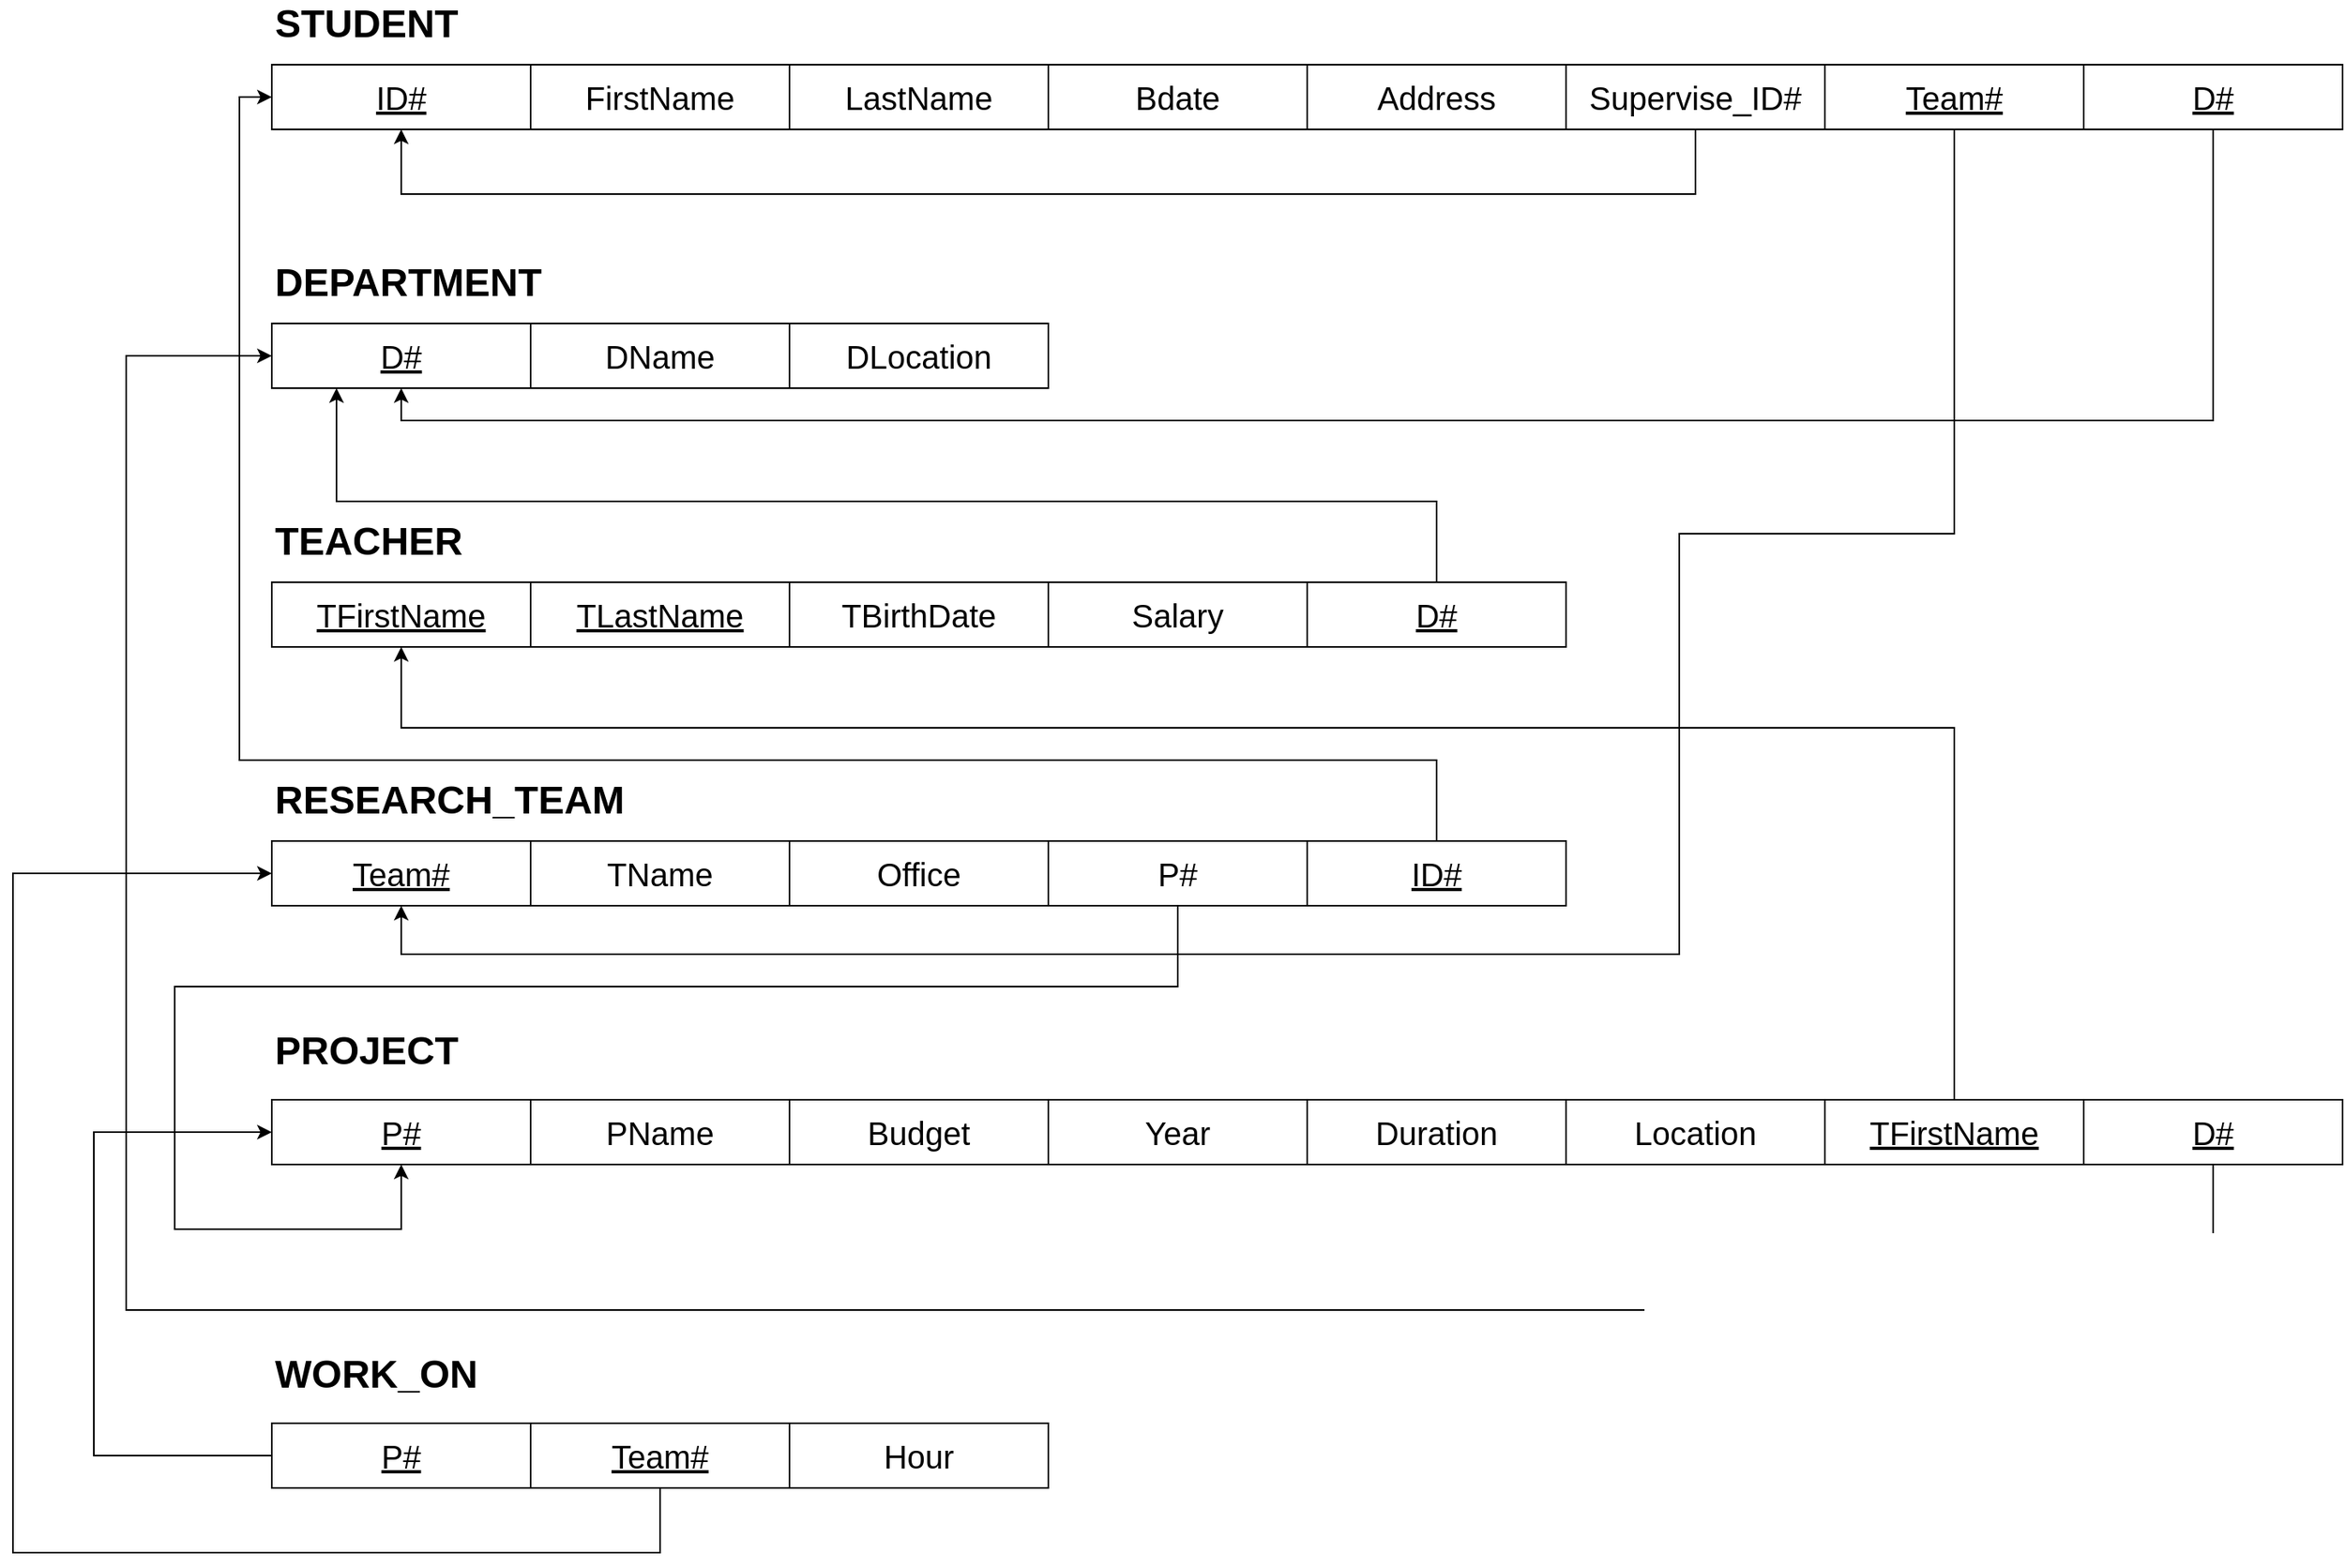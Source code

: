 <mxfile version="15.7.3" type="github">
  <diagram id="fQviqFimn5sGD6Oz_8Dg" name="Page-1">
    <mxGraphModel dx="2926" dy="1158" grid="1" gridSize="10" guides="1" tooltips="1" connect="1" arrows="1" fold="1" page="1" pageScale="1" pageWidth="850" pageHeight="1100" math="0" shadow="0">
      <root>
        <mxCell id="0" />
        <mxCell id="1" parent="0" />
        <mxCell id="cYZ-N6t3c_TJ4En2i5QX-172" value="&lt;font style=&quot;font-size: 20px&quot;&gt;&lt;u&gt;ID#&lt;/u&gt;&lt;/font&gt;" style="rounded=0;whiteSpace=wrap;html=1;" vertex="1" parent="1">
          <mxGeometry x="120" y="80" width="160" height="40" as="geometry" />
        </mxCell>
        <mxCell id="cYZ-N6t3c_TJ4En2i5QX-184" value="&lt;font size=&quot;1&quot;&gt;&lt;b style=&quot;font-size: 24px&quot;&gt;STUDENT&lt;/b&gt;&lt;/font&gt;" style="text;html=1;align=left;verticalAlign=middle;resizable=0;points=[];autosize=1;strokeColor=none;fillColor=none;" vertex="1" parent="1">
          <mxGeometry x="120" y="40" width="130" height="30" as="geometry" />
        </mxCell>
        <mxCell id="cYZ-N6t3c_TJ4En2i5QX-185" value="&lt;span style=&quot;font-size: 24px&quot;&gt;&lt;b&gt;DEPARTMENT&lt;/b&gt;&lt;/span&gt;" style="text;html=1;align=left;verticalAlign=middle;resizable=0;points=[];autosize=1;strokeColor=none;fillColor=none;" vertex="1" parent="1">
          <mxGeometry x="120" y="205" width="180" height="20" as="geometry" />
        </mxCell>
        <mxCell id="cYZ-N6t3c_TJ4En2i5QX-198" value="&lt;span style=&quot;font-size: 24px&quot;&gt;&lt;b&gt;TEACHER&lt;/b&gt;&lt;/span&gt;" style="text;html=1;align=left;verticalAlign=middle;resizable=0;points=[];autosize=1;strokeColor=none;fillColor=none;" vertex="1" parent="1">
          <mxGeometry x="120" y="365" width="130" height="20" as="geometry" />
        </mxCell>
        <mxCell id="cYZ-N6t3c_TJ4En2i5QX-199" value="&lt;span style=&quot;font-size: 24px&quot;&gt;&lt;b&gt;RESEARCH_TEAM&lt;/b&gt;&lt;/span&gt;" style="text;html=1;align=left;verticalAlign=middle;resizable=0;points=[];autosize=1;strokeColor=none;fillColor=none;" vertex="1" parent="1">
          <mxGeometry x="120" y="525" width="230" height="20" as="geometry" />
        </mxCell>
        <mxCell id="cYZ-N6t3c_TJ4En2i5QX-206" value="&lt;span style=&quot;font-size: 24px&quot;&gt;&lt;b&gt;PROJECT&lt;/b&gt;&lt;/span&gt;" style="text;html=1;align=left;verticalAlign=middle;resizable=0;points=[];autosize=1;strokeColor=none;fillColor=none;" vertex="1" parent="1">
          <mxGeometry x="120" y="680" width="130" height="20" as="geometry" />
        </mxCell>
        <mxCell id="cYZ-N6t3c_TJ4En2i5QX-209" value="&lt;font style=&quot;font-size: 20px&quot;&gt;FirstName&lt;/font&gt;" style="rounded=0;whiteSpace=wrap;html=1;" vertex="1" parent="1">
          <mxGeometry x="280" y="80" width="160" height="40" as="geometry" />
        </mxCell>
        <mxCell id="cYZ-N6t3c_TJ4En2i5QX-210" value="&lt;font style=&quot;font-size: 20px&quot;&gt;LastName&lt;/font&gt;" style="rounded=0;whiteSpace=wrap;html=1;" vertex="1" parent="1">
          <mxGeometry x="440" y="80" width="160" height="40" as="geometry" />
        </mxCell>
        <mxCell id="cYZ-N6t3c_TJ4En2i5QX-211" value="&lt;font style=&quot;font-size: 20px&quot;&gt;Bdate&lt;/font&gt;" style="rounded=0;whiteSpace=wrap;html=1;" vertex="1" parent="1">
          <mxGeometry x="600" y="80" width="160" height="40" as="geometry" />
        </mxCell>
        <mxCell id="cYZ-N6t3c_TJ4En2i5QX-212" value="&lt;font style=&quot;font-size: 20px&quot;&gt;Address&lt;/font&gt;" style="rounded=0;whiteSpace=wrap;html=1;" vertex="1" parent="1">
          <mxGeometry x="760" y="80" width="160" height="40" as="geometry" />
        </mxCell>
        <mxCell id="cYZ-N6t3c_TJ4En2i5QX-213" value="&lt;font style=&quot;font-size: 20px&quot;&gt;&lt;u&gt;D#&lt;/u&gt;&lt;/font&gt;" style="rounded=0;whiteSpace=wrap;html=1;" vertex="1" parent="1">
          <mxGeometry x="120" y="240" width="160" height="40" as="geometry" />
        </mxCell>
        <mxCell id="cYZ-N6t3c_TJ4En2i5QX-214" value="&lt;span style=&quot;font-size: 20px&quot;&gt;DName&lt;/span&gt;" style="rounded=0;whiteSpace=wrap;html=1;" vertex="1" parent="1">
          <mxGeometry x="280" y="240" width="160" height="40" as="geometry" />
        </mxCell>
        <mxCell id="cYZ-N6t3c_TJ4En2i5QX-215" value="&lt;font style=&quot;font-size: 20px&quot;&gt;DLocation&lt;/font&gt;" style="rounded=0;whiteSpace=wrap;html=1;" vertex="1" parent="1">
          <mxGeometry x="440" y="240" width="160" height="40" as="geometry" />
        </mxCell>
        <mxCell id="cYZ-N6t3c_TJ4En2i5QX-218" value="&lt;font style=&quot;font-size: 20px&quot;&gt;&lt;u&gt;TFirstName&lt;/u&gt;&lt;/font&gt;" style="rounded=0;whiteSpace=wrap;html=1;" vertex="1" parent="1">
          <mxGeometry x="120" y="400" width="160" height="40" as="geometry" />
        </mxCell>
        <mxCell id="cYZ-N6t3c_TJ4En2i5QX-219" value="&lt;u style=&quot;font-size: 20px&quot;&gt;TLastName&lt;/u&gt;" style="rounded=0;whiteSpace=wrap;html=1;" vertex="1" parent="1">
          <mxGeometry x="280" y="400" width="160" height="40" as="geometry" />
        </mxCell>
        <mxCell id="cYZ-N6t3c_TJ4En2i5QX-220" value="&lt;font style=&quot;font-size: 20px&quot;&gt;TBirthDate&lt;/font&gt;" style="rounded=0;whiteSpace=wrap;html=1;" vertex="1" parent="1">
          <mxGeometry x="440" y="400" width="160" height="40" as="geometry" />
        </mxCell>
        <mxCell id="cYZ-N6t3c_TJ4En2i5QX-221" value="&lt;font style=&quot;font-size: 20px&quot;&gt;Salary&lt;/font&gt;" style="rounded=0;whiteSpace=wrap;html=1;" vertex="1" parent="1">
          <mxGeometry x="600" y="400" width="160" height="40" as="geometry" />
        </mxCell>
        <mxCell id="cYZ-N6t3c_TJ4En2i5QX-223" value="&lt;font style=&quot;font-size: 20px&quot;&gt;&lt;u&gt;Team#&lt;/u&gt;&lt;/font&gt;" style="rounded=0;whiteSpace=wrap;html=1;" vertex="1" parent="1">
          <mxGeometry x="120" y="560" width="160" height="40" as="geometry" />
        </mxCell>
        <mxCell id="cYZ-N6t3c_TJ4En2i5QX-224" value="&lt;font style=&quot;font-size: 20px&quot;&gt;TName&lt;/font&gt;" style="rounded=0;whiteSpace=wrap;html=1;" vertex="1" parent="1">
          <mxGeometry x="280" y="560" width="160" height="40" as="geometry" />
        </mxCell>
        <mxCell id="cYZ-N6t3c_TJ4En2i5QX-225" value="&lt;font style=&quot;font-size: 20px&quot;&gt;Office&lt;/font&gt;" style="rounded=0;whiteSpace=wrap;html=1;" vertex="1" parent="1">
          <mxGeometry x="440" y="560" width="160" height="40" as="geometry" />
        </mxCell>
        <mxCell id="cYZ-N6t3c_TJ4En2i5QX-241" style="edgeStyle=orthogonalEdgeStyle;rounded=0;orthogonalLoop=1;jettySize=auto;html=1;fontSize=20;endArrow=classic;endFill=1;" edge="1" parent="1" source="cYZ-N6t3c_TJ4En2i5QX-226" target="cYZ-N6t3c_TJ4En2i5QX-228">
          <mxGeometry relative="1" as="geometry">
            <Array as="points">
              <mxPoint x="680" y="650" />
              <mxPoint x="60" y="650" />
              <mxPoint x="60" y="800" />
              <mxPoint x="200" y="800" />
            </Array>
          </mxGeometry>
        </mxCell>
        <mxCell id="cYZ-N6t3c_TJ4En2i5QX-226" value="&lt;font style=&quot;font-size: 20px&quot;&gt;P#&lt;/font&gt;" style="rounded=0;whiteSpace=wrap;html=1;" vertex="1" parent="1">
          <mxGeometry x="600" y="560" width="160" height="40" as="geometry" />
        </mxCell>
        <mxCell id="cYZ-N6t3c_TJ4En2i5QX-228" value="&lt;font style=&quot;font-size: 20px&quot;&gt;&lt;u&gt;P#&lt;/u&gt;&lt;/font&gt;" style="rounded=0;whiteSpace=wrap;html=1;" vertex="1" parent="1">
          <mxGeometry x="120" y="720" width="160" height="40" as="geometry" />
        </mxCell>
        <mxCell id="cYZ-N6t3c_TJ4En2i5QX-229" value="&lt;font style=&quot;font-size: 20px&quot;&gt;PName&lt;/font&gt;" style="rounded=0;whiteSpace=wrap;html=1;" vertex="1" parent="1">
          <mxGeometry x="280" y="720" width="160" height="40" as="geometry" />
        </mxCell>
        <mxCell id="cYZ-N6t3c_TJ4En2i5QX-230" value="&lt;font style=&quot;font-size: 20px&quot;&gt;Budget&lt;/font&gt;" style="rounded=0;whiteSpace=wrap;html=1;" vertex="1" parent="1">
          <mxGeometry x="440" y="720" width="160" height="40" as="geometry" />
        </mxCell>
        <mxCell id="cYZ-N6t3c_TJ4En2i5QX-231" value="&lt;font style=&quot;font-size: 20px&quot;&gt;Year&lt;/font&gt;" style="rounded=0;whiteSpace=wrap;html=1;" vertex="1" parent="1">
          <mxGeometry x="600" y="720" width="160" height="40" as="geometry" />
        </mxCell>
        <mxCell id="cYZ-N6t3c_TJ4En2i5QX-232" value="&lt;span style=&quot;font-size: 20px&quot;&gt;Duration&lt;/span&gt;" style="rounded=0;whiteSpace=wrap;html=1;" vertex="1" parent="1">
          <mxGeometry x="760" y="720" width="160" height="40" as="geometry" />
        </mxCell>
        <mxCell id="cYZ-N6t3c_TJ4En2i5QX-234" value="&lt;span style=&quot;font-size: 20px&quot;&gt;Location&lt;/span&gt;" style="rounded=0;whiteSpace=wrap;html=1;" vertex="1" parent="1">
          <mxGeometry x="920" y="720" width="160" height="40" as="geometry" />
        </mxCell>
        <mxCell id="cYZ-N6t3c_TJ4En2i5QX-236" style="edgeStyle=orthogonalEdgeStyle;rounded=0;orthogonalLoop=1;jettySize=auto;html=1;entryX=0.5;entryY=1;entryDx=0;entryDy=0;fontSize=20;endArrow=classic;endFill=1;" edge="1" parent="1" source="cYZ-N6t3c_TJ4En2i5QX-235" target="cYZ-N6t3c_TJ4En2i5QX-172">
          <mxGeometry relative="1" as="geometry">
            <Array as="points">
              <mxPoint x="1000" y="160" />
              <mxPoint x="200" y="160" />
            </Array>
          </mxGeometry>
        </mxCell>
        <mxCell id="cYZ-N6t3c_TJ4En2i5QX-235" value="&lt;span style=&quot;font-size: 20px&quot;&gt;Supervise_ID#&lt;/span&gt;" style="rounded=0;whiteSpace=wrap;html=1;" vertex="1" parent="1">
          <mxGeometry x="920" y="80" width="160" height="40" as="geometry" />
        </mxCell>
        <mxCell id="cYZ-N6t3c_TJ4En2i5QX-253" style="edgeStyle=orthogonalEdgeStyle;rounded=0;orthogonalLoop=1;jettySize=auto;html=1;entryX=0.5;entryY=1;entryDx=0;entryDy=0;fontSize=20;endArrow=classic;endFill=1;" edge="1" parent="1" source="cYZ-N6t3c_TJ4En2i5QX-237" target="cYZ-N6t3c_TJ4En2i5QX-223">
          <mxGeometry relative="1" as="geometry">
            <Array as="points">
              <mxPoint x="1160" y="370" />
              <mxPoint x="990" y="370" />
              <mxPoint x="990" y="630" />
              <mxPoint x="200" y="630" />
            </Array>
          </mxGeometry>
        </mxCell>
        <mxCell id="cYZ-N6t3c_TJ4En2i5QX-237" value="&lt;span style=&quot;font-size: 20px&quot;&gt;&lt;u&gt;Team#&lt;/u&gt;&lt;/span&gt;" style="rounded=0;whiteSpace=wrap;html=1;" vertex="1" parent="1">
          <mxGeometry x="1080" y="80" width="160" height="40" as="geometry" />
        </mxCell>
        <mxCell id="cYZ-N6t3c_TJ4En2i5QX-243" style="edgeStyle=orthogonalEdgeStyle;rounded=0;orthogonalLoop=1;jettySize=auto;html=1;entryX=0;entryY=0.5;entryDx=0;entryDy=0;fontSize=20;endArrow=classic;endFill=1;" edge="1" parent="1" source="cYZ-N6t3c_TJ4En2i5QX-242" target="cYZ-N6t3c_TJ4En2i5QX-172">
          <mxGeometry relative="1" as="geometry">
            <Array as="points">
              <mxPoint x="840" y="510" />
              <mxPoint x="100" y="510" />
              <mxPoint x="100" y="100" />
            </Array>
          </mxGeometry>
        </mxCell>
        <mxCell id="cYZ-N6t3c_TJ4En2i5QX-242" value="&lt;font style=&quot;font-size: 20px&quot;&gt;&lt;u&gt;ID#&lt;/u&gt;&lt;/font&gt;" style="rounded=0;whiteSpace=wrap;html=1;" vertex="1" parent="1">
          <mxGeometry x="760" y="560" width="160" height="40" as="geometry" />
        </mxCell>
        <mxCell id="cYZ-N6t3c_TJ4En2i5QX-245" style="edgeStyle=orthogonalEdgeStyle;rounded=0;orthogonalLoop=1;jettySize=auto;html=1;entryX=0.5;entryY=1;entryDx=0;entryDy=0;fontSize=20;endArrow=classic;endFill=1;" edge="1" parent="1" source="cYZ-N6t3c_TJ4En2i5QX-244" target="cYZ-N6t3c_TJ4En2i5QX-213">
          <mxGeometry relative="1" as="geometry">
            <Array as="points">
              <mxPoint x="1320" y="300" />
              <mxPoint x="200" y="300" />
            </Array>
          </mxGeometry>
        </mxCell>
        <mxCell id="cYZ-N6t3c_TJ4En2i5QX-244" value="&lt;font style=&quot;font-size: 20px&quot;&gt;&lt;u&gt;D#&lt;/u&gt;&lt;/font&gt;" style="rounded=0;whiteSpace=wrap;html=1;" vertex="1" parent="1">
          <mxGeometry x="1240" y="80" width="160" height="40" as="geometry" />
        </mxCell>
        <mxCell id="cYZ-N6t3c_TJ4En2i5QX-247" style="edgeStyle=orthogonalEdgeStyle;rounded=0;orthogonalLoop=1;jettySize=auto;html=1;entryX=0.25;entryY=1;entryDx=0;entryDy=0;fontSize=20;endArrow=classic;endFill=1;" edge="1" parent="1" source="cYZ-N6t3c_TJ4En2i5QX-246" target="cYZ-N6t3c_TJ4En2i5QX-213">
          <mxGeometry relative="1" as="geometry">
            <Array as="points">
              <mxPoint x="840" y="350" />
              <mxPoint x="160" y="350" />
            </Array>
          </mxGeometry>
        </mxCell>
        <mxCell id="cYZ-N6t3c_TJ4En2i5QX-246" value="&lt;font style=&quot;font-size: 20px&quot;&gt;&lt;u&gt;D#&lt;/u&gt;&lt;/font&gt;" style="rounded=0;whiteSpace=wrap;html=1;" vertex="1" parent="1">
          <mxGeometry x="760" y="400" width="160" height="40" as="geometry" />
        </mxCell>
        <mxCell id="cYZ-N6t3c_TJ4En2i5QX-250" style="edgeStyle=orthogonalEdgeStyle;rounded=0;orthogonalLoop=1;jettySize=auto;html=1;entryX=0.5;entryY=1;entryDx=0;entryDy=0;fontSize=20;endArrow=classic;endFill=1;" edge="1" parent="1" source="cYZ-N6t3c_TJ4En2i5QX-248" target="cYZ-N6t3c_TJ4En2i5QX-218">
          <mxGeometry relative="1" as="geometry">
            <Array as="points">
              <mxPoint x="1160" y="490" />
              <mxPoint x="200" y="490" />
            </Array>
          </mxGeometry>
        </mxCell>
        <mxCell id="cYZ-N6t3c_TJ4En2i5QX-248" value="&lt;font style=&quot;font-size: 20px&quot;&gt;&lt;u&gt;TFirstName&lt;/u&gt;&lt;/font&gt;" style="rounded=0;whiteSpace=wrap;html=1;" vertex="1" parent="1">
          <mxGeometry x="1080" y="720" width="160" height="40" as="geometry" />
        </mxCell>
        <mxCell id="cYZ-N6t3c_TJ4En2i5QX-252" style="edgeStyle=orthogonalEdgeStyle;rounded=0;orthogonalLoop=1;jettySize=auto;html=1;entryX=0;entryY=0.5;entryDx=0;entryDy=0;fontSize=20;endArrow=classic;endFill=1;" edge="1" parent="1" source="cYZ-N6t3c_TJ4En2i5QX-251" target="cYZ-N6t3c_TJ4En2i5QX-213">
          <mxGeometry relative="1" as="geometry">
            <Array as="points">
              <mxPoint x="1320" y="850" />
              <mxPoint x="30" y="850" />
              <mxPoint x="30" y="260" />
            </Array>
          </mxGeometry>
        </mxCell>
        <mxCell id="cYZ-N6t3c_TJ4En2i5QX-251" value="&lt;font style=&quot;font-size: 20px&quot;&gt;&lt;u&gt;D#&lt;/u&gt;&lt;/font&gt;" style="rounded=0;whiteSpace=wrap;html=1;" vertex="1" parent="1">
          <mxGeometry x="1240" y="720" width="160" height="40" as="geometry" />
        </mxCell>
        <mxCell id="cYZ-N6t3c_TJ4En2i5QX-258" value="&lt;span style=&quot;font-size: 24px&quot;&gt;&lt;b&gt;WORK_ON&lt;/b&gt;&lt;/span&gt;" style="text;html=1;align=left;verticalAlign=middle;resizable=0;points=[];autosize=1;strokeColor=none;fillColor=none;" vertex="1" parent="1">
          <mxGeometry x="120" y="880" width="140" height="20" as="geometry" />
        </mxCell>
        <mxCell id="cYZ-N6t3c_TJ4En2i5QX-262" style="edgeStyle=orthogonalEdgeStyle;rounded=0;orthogonalLoop=1;jettySize=auto;html=1;entryX=0;entryY=0.5;entryDx=0;entryDy=0;fontSize=20;endArrow=classic;endFill=1;" edge="1" parent="1" source="cYZ-N6t3c_TJ4En2i5QX-259" target="cYZ-N6t3c_TJ4En2i5QX-228">
          <mxGeometry relative="1" as="geometry">
            <Array as="points">
              <mxPoint x="10" y="940" />
              <mxPoint x="10" y="740" />
            </Array>
          </mxGeometry>
        </mxCell>
        <mxCell id="cYZ-N6t3c_TJ4En2i5QX-259" value="&lt;font style=&quot;font-size: 20px&quot;&gt;&lt;u&gt;P#&lt;/u&gt;&lt;/font&gt;" style="rounded=0;whiteSpace=wrap;html=1;" vertex="1" parent="1">
          <mxGeometry x="120" y="920" width="160" height="40" as="geometry" />
        </mxCell>
        <mxCell id="cYZ-N6t3c_TJ4En2i5QX-263" style="edgeStyle=orthogonalEdgeStyle;rounded=0;orthogonalLoop=1;jettySize=auto;html=1;entryX=0;entryY=0.5;entryDx=0;entryDy=0;fontSize=20;endArrow=classic;endFill=1;" edge="1" parent="1" source="cYZ-N6t3c_TJ4En2i5QX-260" target="cYZ-N6t3c_TJ4En2i5QX-223">
          <mxGeometry relative="1" as="geometry">
            <Array as="points">
              <mxPoint x="360" y="1000" />
              <mxPoint x="-40" y="1000" />
              <mxPoint x="-40" y="580" />
            </Array>
          </mxGeometry>
        </mxCell>
        <mxCell id="cYZ-N6t3c_TJ4En2i5QX-260" value="&lt;span style=&quot;font-size: 20px&quot;&gt;&lt;u&gt;Team#&lt;/u&gt;&lt;/span&gt;" style="rounded=0;whiteSpace=wrap;html=1;" vertex="1" parent="1">
          <mxGeometry x="280" y="920" width="160" height="40" as="geometry" />
        </mxCell>
        <mxCell id="cYZ-N6t3c_TJ4En2i5QX-261" value="&lt;font style=&quot;font-size: 20px&quot;&gt;Hour&lt;/font&gt;" style="rounded=0;whiteSpace=wrap;html=1;" vertex="1" parent="1">
          <mxGeometry x="440" y="920" width="160" height="40" as="geometry" />
        </mxCell>
      </root>
    </mxGraphModel>
  </diagram>
</mxfile>
